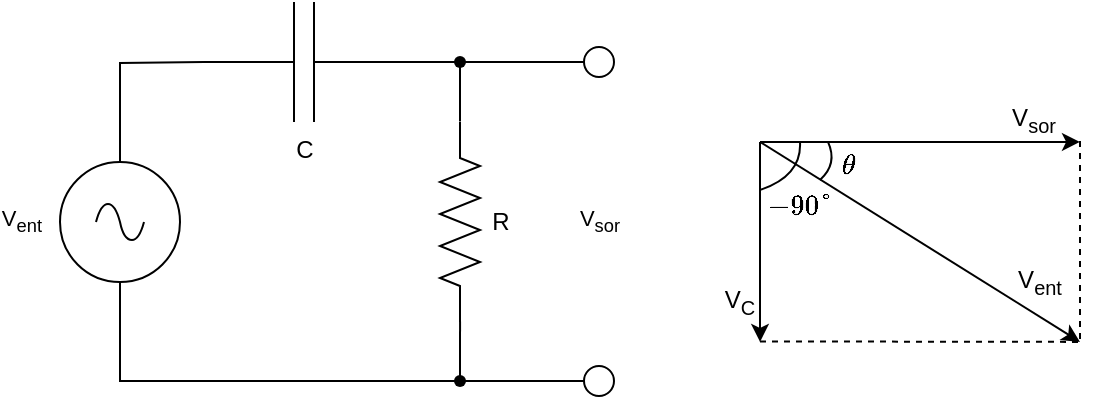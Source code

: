 <mxfile version="28.2.7">
  <diagram name="Page 1" id="Page-1">
    <mxGraphModel dx="777" dy="437" grid="1" gridSize="10" guides="1" tooltips="1" connect="1" arrows="1" fold="1" page="1" pageScale="1" pageWidth="827" pageHeight="1169" math="1" shadow="0">
      <root>
        <mxCell id="0" />
        <mxCell id="1" parent="0" />
        <mxCell id="PNDnfQq9ZcLYBvAvFcZM-32" value="&lt;div align=&quot;right&quot;&gt;V&lt;sub&gt;ent&lt;/sub&gt;&lt;/div&gt;" style="text;html=1;whiteSpace=wrap;strokeColor=none;fillColor=none;align=right;verticalAlign=middle;rounded=0;fontFamily=Helvetica;fontSize=11;fontColor=default;labelBackgroundColor=default;convertToSvg=1;" vertex="1" parent="1">
          <mxGeometry x="20" y="225" width="23" height="30" as="geometry" />
        </mxCell>
        <mxCell id="PNDnfQq9ZcLYBvAvFcZM-33" value="" style="pointerEvents=1;verticalLabelPosition=bottom;shadow=0;dashed=0;align=center;html=1;verticalAlign=top;shape=mxgraph.electrical.signal_sources.source;aspect=fixed;points=[[0.5,0,0],[1,0.5,0],[0.5,1,0],[0,0.5,0]];elSignalType=ac;convertToSvg=1;" vertex="1" parent="1">
          <mxGeometry x="50" y="210" width="60" height="60" as="geometry" />
        </mxCell>
        <mxCell id="PNDnfQq9ZcLYBvAvFcZM-35" value="" style="edgeStyle=orthogonalEdgeStyle;shape=connector;rounded=0;orthogonalLoop=1;jettySize=auto;html=1;strokeColor=default;align=center;verticalAlign=middle;fontFamily=Helvetica;fontSize=11;fontColor=default;labelBackgroundColor=default;endArrow=none;endFill=0;" edge="1" parent="1" target="PNDnfQq9ZcLYBvAvFcZM-53">
          <mxGeometry relative="1" as="geometry">
            <mxPoint x="250.02" y="289.78" as="sourcePoint" />
          </mxGeometry>
        </mxCell>
        <mxCell id="PNDnfQq9ZcLYBvAvFcZM-37" style="edgeStyle=orthogonalEdgeStyle;shape=connector;rounded=0;orthogonalLoop=1;jettySize=auto;html=1;exitX=0;exitY=0.5;exitDx=0;exitDy=0;exitPerimeter=0;entryX=0.5;entryY=0;entryDx=0;entryDy=0;entryPerimeter=0;strokeColor=default;align=center;verticalAlign=middle;fontFamily=Helvetica;fontSize=11;fontColor=default;labelBackgroundColor=default;endArrow=none;endFill=0;convertToSvg=1;" edge="1" parent="1" target="PNDnfQq9ZcLYBvAvFcZM-33">
          <mxGeometry relative="1" as="geometry">
            <mxPoint x="122" y="160" as="sourcePoint" />
          </mxGeometry>
        </mxCell>
        <mxCell id="PNDnfQq9ZcLYBvAvFcZM-38" value="$$\theta$$" style="text;html=1;whiteSpace=wrap;strokeColor=none;fillColor=none;align=center;verticalAlign=middle;rounded=0;" vertex="1" parent="1">
          <mxGeometry x="434" y="201.95" width="20" height="20" as="geometry" />
        </mxCell>
        <mxCell id="PNDnfQq9ZcLYBvAvFcZM-39" value="" style="edgeStyle=none;orthogonalLoop=1;jettySize=auto;html=1;rounded=0;" edge="1" parent="1">
          <mxGeometry width="80" relative="1" as="geometry">
            <mxPoint x="400" y="199.95" as="sourcePoint" />
            <mxPoint x="560" y="199.95" as="targetPoint" />
            <Array as="points" />
          </mxGeometry>
        </mxCell>
        <mxCell id="PNDnfQq9ZcLYBvAvFcZM-40" value="" style="edgeStyle=none;orthogonalLoop=1;jettySize=auto;html=1;rounded=0;" edge="1" parent="1">
          <mxGeometry width="80" relative="1" as="geometry">
            <mxPoint x="400" y="199.95" as="sourcePoint" />
            <mxPoint x="400" y="299.95" as="targetPoint" />
            <Array as="points" />
          </mxGeometry>
        </mxCell>
        <mxCell id="PNDnfQq9ZcLYBvAvFcZM-41" value="" style="edgeStyle=none;orthogonalLoop=1;jettySize=auto;html=1;rounded=0;" edge="1" parent="1">
          <mxGeometry width="80" relative="1" as="geometry">
            <mxPoint x="400" y="199.95" as="sourcePoint" />
            <mxPoint x="560" y="299.95" as="targetPoint" />
            <Array as="points" />
          </mxGeometry>
        </mxCell>
        <mxCell id="PNDnfQq9ZcLYBvAvFcZM-42" value="" style="curved=1;endArrow=none;html=1;rounded=0;endFill=0;" edge="1" parent="1">
          <mxGeometry width="50" height="50" relative="1" as="geometry">
            <mxPoint x="430" y="218.95" as="sourcePoint" />
            <mxPoint x="434" y="199.95" as="targetPoint" />
            <Array as="points">
              <mxPoint x="439" y="210.95" />
            </Array>
          </mxGeometry>
        </mxCell>
        <mxCell id="PNDnfQq9ZcLYBvAvFcZM-43" value="V&lt;sub&gt;sor&lt;/sub&gt;" style="text;html=1;whiteSpace=wrap;strokeColor=none;fillColor=none;align=center;verticalAlign=middle;rounded=0;" vertex="1" parent="1">
          <mxGeometry x="527" y="179.0" width="20" height="20" as="geometry" />
        </mxCell>
        <mxCell id="PNDnfQq9ZcLYBvAvFcZM-44" value="V&lt;sub&gt;C&lt;/sub&gt;" style="text;html=1;whiteSpace=wrap;strokeColor=none;fillColor=none;align=center;verticalAlign=middle;rounded=0;" vertex="1" parent="1">
          <mxGeometry x="380" y="269.95" width="20" height="20" as="geometry" />
        </mxCell>
        <mxCell id="PNDnfQq9ZcLYBvAvFcZM-45" value="V&lt;sub&gt;ent&lt;/sub&gt;" style="text;html=1;whiteSpace=wrap;strokeColor=none;fillColor=none;align=center;verticalAlign=middle;rounded=0;" vertex="1" parent="1">
          <mxGeometry x="530" y="260" width="20" height="20" as="geometry" />
        </mxCell>
        <mxCell id="PNDnfQq9ZcLYBvAvFcZM-46" value="" style="edgeStyle=none;orthogonalLoop=1;jettySize=auto;html=1;rounded=0;endArrow=none;endFill=0;dashed=1;" edge="1" parent="1">
          <mxGeometry width="80" relative="1" as="geometry">
            <mxPoint x="400" y="299.71" as="sourcePoint" />
            <mxPoint x="560" y="299.95" as="targetPoint" />
            <Array as="points" />
          </mxGeometry>
        </mxCell>
        <mxCell id="PNDnfQq9ZcLYBvAvFcZM-47" value="" style="edgeStyle=none;orthogonalLoop=1;jettySize=auto;html=1;rounded=0;endArrow=none;endFill=0;dashed=1;" edge="1" parent="1">
          <mxGeometry width="80" relative="1" as="geometry">
            <mxPoint x="560" y="199.46" as="sourcePoint" />
            <mxPoint x="560" y="299.95" as="targetPoint" />
            <Array as="points" />
          </mxGeometry>
        </mxCell>
        <mxCell id="PNDnfQq9ZcLYBvAvFcZM-48" value="" style="curved=1;endArrow=none;html=1;rounded=0;endFill=0;" edge="1" parent="1">
          <mxGeometry width="50" height="50" relative="1" as="geometry">
            <mxPoint x="400" y="223.95" as="sourcePoint" />
            <mxPoint x="420" y="199.95" as="targetPoint" />
            <Array as="points">
              <mxPoint x="421" y="216.95" />
            </Array>
          </mxGeometry>
        </mxCell>
        <mxCell id="PNDnfQq9ZcLYBvAvFcZM-49" value="$$-90\unicode{xB0}$$" style="text;html=1;whiteSpace=wrap;strokeColor=none;fillColor=none;align=center;verticalAlign=middle;rounded=0;convertToSvg=0;" vertex="1" parent="1">
          <mxGeometry x="400" y="221.95" width="40" height="20" as="geometry" />
        </mxCell>
        <mxCell id="PNDnfQq9ZcLYBvAvFcZM-50" value="" style="verticalLabelPosition=bottom;shadow=0;dashed=0;align=center;html=1;verticalAlign=top;strokeWidth=1;shape=ellipse;perimeter=ellipsePerimeter;" vertex="1" parent="1">
          <mxGeometry x="312" y="152.5" width="15" height="15" as="geometry" />
        </mxCell>
        <mxCell id="PNDnfQq9ZcLYBvAvFcZM-51" style="edgeStyle=orthogonalEdgeStyle;shape=connector;rounded=0;orthogonalLoop=1;jettySize=auto;html=1;exitX=0;exitY=0.5;exitDx=0;exitDy=0;strokeColor=default;align=center;verticalAlign=middle;fontFamily=Helvetica;fontSize=11;fontColor=default;labelBackgroundColor=default;endArrow=none;endFill=0;entryX=0.5;entryY=1;entryDx=0;entryDy=0;entryPerimeter=0;" edge="1" parent="1" source="PNDnfQq9ZcLYBvAvFcZM-52" target="PNDnfQq9ZcLYBvAvFcZM-33">
          <mxGeometry relative="1" as="geometry" />
        </mxCell>
        <mxCell id="PNDnfQq9ZcLYBvAvFcZM-52" value="" style="verticalLabelPosition=bottom;shadow=0;dashed=0;align=center;html=1;verticalAlign=top;strokeWidth=1;shape=ellipse;perimeter=ellipsePerimeter;" vertex="1" parent="1">
          <mxGeometry x="312" y="312" width="15" height="15" as="geometry" />
        </mxCell>
        <mxCell id="PNDnfQq9ZcLYBvAvFcZM-53" value="" style="shape=waypoint;sketch=0;size=6;pointerEvents=1;points=[];fillColor=default;resizable=0;rotatable=0;perimeter=centerPerimeter;snapToPoint=1;align=left;shadow=0;dashed=0;horizontal=0;" vertex="1" parent="1">
          <mxGeometry x="240" y="309.5" width="20" height="20" as="geometry" />
        </mxCell>
        <mxCell id="PNDnfQq9ZcLYBvAvFcZM-54" value="" style="edgeStyle=orthogonalEdgeStyle;shape=connector;rounded=0;orthogonalLoop=1;jettySize=auto;html=1;strokeColor=default;align=center;verticalAlign=middle;fontFamily=Helvetica;fontSize=11;fontColor=default;labelBackgroundColor=default;endArrow=none;endFill=0;" edge="1" parent="1" source="PNDnfQq9ZcLYBvAvFcZM-57">
          <mxGeometry relative="1" as="geometry">
            <mxPoint x="222" y="160.029" as="targetPoint" />
          </mxGeometry>
        </mxCell>
        <mxCell id="PNDnfQq9ZcLYBvAvFcZM-55" value="" style="edgeStyle=orthogonalEdgeStyle;shape=connector;rounded=0;orthogonalLoop=1;jettySize=auto;html=1;strokeColor=default;align=center;verticalAlign=middle;fontFamily=Helvetica;fontSize=11;fontColor=default;labelBackgroundColor=default;endArrow=none;endFill=0;" edge="1" parent="1" source="PNDnfQq9ZcLYBvAvFcZM-57" target="PNDnfQq9ZcLYBvAvFcZM-50">
          <mxGeometry relative="1" as="geometry" />
        </mxCell>
        <mxCell id="PNDnfQq9ZcLYBvAvFcZM-56" value="" style="edgeStyle=orthogonalEdgeStyle;shape=connector;rounded=0;orthogonalLoop=1;jettySize=auto;html=1;strokeColor=default;align=center;verticalAlign=middle;fontFamily=Helvetica;fontSize=11;fontColor=default;labelBackgroundColor=default;endArrow=none;endFill=0;" edge="1" parent="1" source="PNDnfQq9ZcLYBvAvFcZM-57">
          <mxGeometry relative="1" as="geometry">
            <mxPoint x="250.02" y="189.78" as="targetPoint" />
          </mxGeometry>
        </mxCell>
        <mxCell id="PNDnfQq9ZcLYBvAvFcZM-57" value="" style="shape=waypoint;sketch=0;fillStyle=solid;size=6;pointerEvents=1;points=[];fillColor=none;resizable=0;rotatable=0;perimeter=centerPerimeter;snapToPoint=1;fontFamily=Helvetica;fontSize=11;fontColor=default;labelBackgroundColor=default;" vertex="1" parent="1">
          <mxGeometry x="240" y="150" width="20" height="20" as="geometry" />
        </mxCell>
        <mxCell id="PNDnfQq9ZcLYBvAvFcZM-58" value="V&lt;sub&gt;sor&lt;/sub&gt;" style="text;html=1;whiteSpace=wrap;strokeColor=none;fillColor=none;align=center;verticalAlign=middle;rounded=0;fontFamily=Helvetica;fontSize=11;fontColor=default;labelBackgroundColor=default;" vertex="1" parent="1">
          <mxGeometry x="300" y="225" width="40" height="30" as="geometry" />
        </mxCell>
        <mxCell id="PNDnfQq9ZcLYBvAvFcZM-59" value="C" style="pointerEvents=1;verticalLabelPosition=bottom;shadow=0;dashed=0;align=center;html=1;verticalAlign=top;shape=mxgraph.electrical.capacitors.capacitor_1;rotation=0;horizontal=1;convertToSvg=1;" vertex="1" parent="1">
          <mxGeometry x="122.0" y="130" width="100" height="60" as="geometry" />
        </mxCell>
        <mxCell id="PNDnfQq9ZcLYBvAvFcZM-60" value="R" style="pointerEvents=1;verticalLabelPosition=bottom;shadow=0;dashed=0;align=center;html=1;verticalAlign=middle;shape=mxgraph.electrical.resistors.resistor_2;convertToSvg=1;rotation=90;horizontal=0;" vertex="1" parent="1">
          <mxGeometry x="200" y="230" width="100" height="20" as="geometry" />
        </mxCell>
      </root>
    </mxGraphModel>
  </diagram>
</mxfile>
